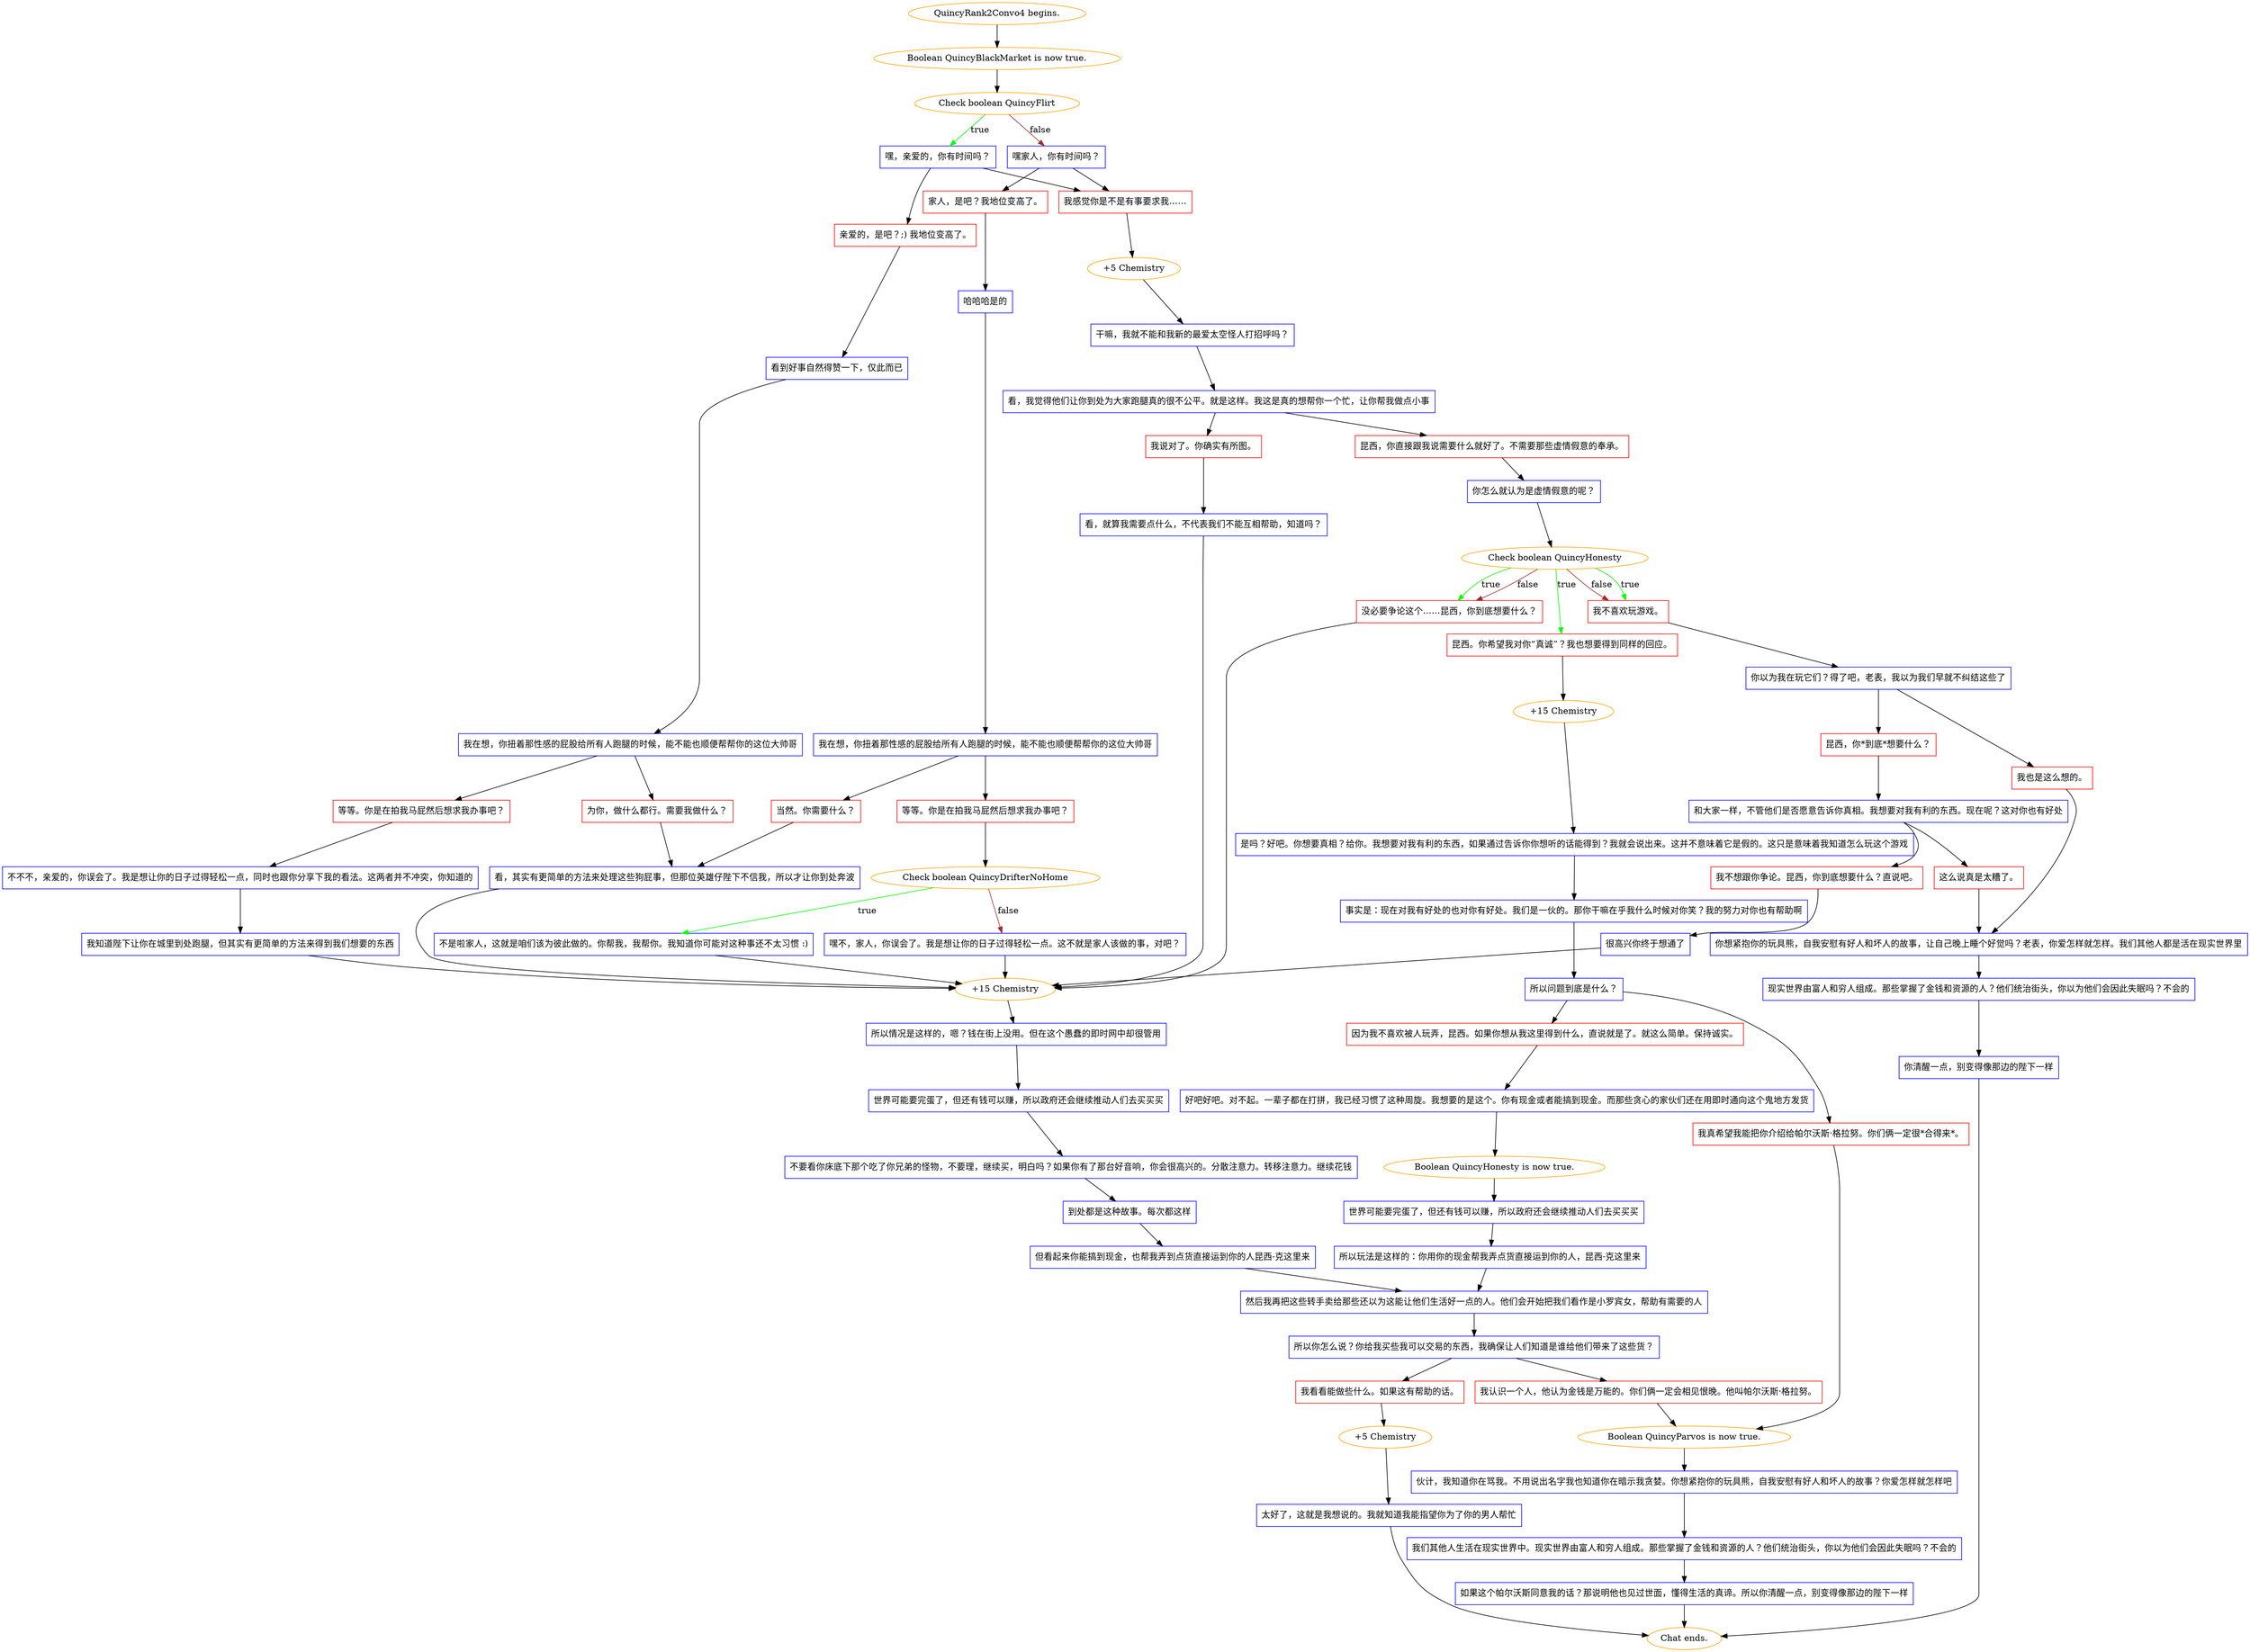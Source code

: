 digraph {
	"QuincyRank2Convo4 begins." [color=orange];
		"QuincyRank2Convo4 begins." -> j3671517917;
	j3671517917 [label="Boolean QuincyBlackMarket is now true.",color=orange];
		j3671517917 -> j3865965441;
	j3865965441 [label="Check boolean QuincyFlirt",color=orange];
		j3865965441 -> j940151455 [label=true,color=green];
		j3865965441 -> j1320743145 [label=false,color=brown];
	j940151455 [label="嘿，亲爱的，你有时间吗？",shape=box,color=blue];
		j940151455 -> j325061085;
		j940151455 -> j4210536715;
	j1320743145 [label="嘿家人，你有时间吗？",shape=box,color=blue];
		j1320743145 -> j1360310385;
		j1320743145 -> j4210536715;
	j325061085 [label="亲爱的，是吧？;) 我地位变高了。",shape=box,color=red];
		j325061085 -> j524401100;
	j4210536715 [label="我感觉你是不是有事要求我……",shape=box,color=red];
		j4210536715 -> j1277619257;
	j1360310385 [label="家人，是吧？我地位变高了。",shape=box,color=red];
		j1360310385 -> j2313380728;
	j524401100 [label="看到好事自然得赞一下，仅此而已",shape=box,color=blue];
		j524401100 -> j3366916084;
	j1277619257 [label="+5 Chemistry",color=orange];
		j1277619257 -> j936757337;
	j2313380728 [label="哈哈哈是的",shape=box,color=blue];
		j2313380728 -> j923625310;
	j3366916084 [label="我在想，你扭着那性感的屁股给所有人跑腿的时候，能不能也顺便帮帮你的这位大帅哥",shape=box,color=blue];
		j3366916084 -> j175615030;
		j3366916084 -> j671057369;
	j936757337 [label="干嘛，我就不能和我新的最爱太空怪人打招呼吗？",shape=box,color=blue];
		j936757337 -> j2738775910;
	j923625310 [label="我在想，你扭着那性感的屁股给所有人跑腿的时候，能不能也顺便帮帮你的这位大帅哥",shape=box,color=blue];
		j923625310 -> j634043327;
		j923625310 -> j2512302338;
	j175615030 [label="为你，做什么都行。需要我做什么？",shape=box,color=red];
		j175615030 -> j2634996391;
	j671057369 [label="等等。你是在拍我马屁然后想求我办事吧？",shape=box,color=red];
		j671057369 -> j355656023;
	j2738775910 [label="看，我觉得他们让你到处为大家跑腿真的很不公平。就是这样。我这是真的想帮你一个忙，让你帮我做点小事",shape=box,color=blue];
		j2738775910 -> j3112246891;
		j2738775910 -> j1831242020;
	j634043327 [label="当然。你需要什么？",shape=box,color=red];
		j634043327 -> j2634996391;
	j2512302338 [label="等等。你是在拍我马屁然后想求我办事吧？",shape=box,color=red];
		j2512302338 -> j3576378402;
	j2634996391 [label="看，其实有更简单的方法来处理这些狗屁事，但那位英雄仔陛下不信我，所以才让你到处奔波",shape=box,color=blue];
		j2634996391 -> j2222697195;
	j355656023 [label="不不不，亲爱的，你误会了。我是想让你的日子过得轻松一点，同时也跟你分享下我的看法。这两者并不冲突，你知道的",shape=box,color=blue];
		j355656023 -> j1126835867;
	j3112246891 [label="我说对了。你确实有所图。",shape=box,color=red];
		j3112246891 -> j2996939518;
	j1831242020 [label="昆西，你直接跟我说需要什么就好了。不需要那些虚情假意的奉承。",shape=box,color=red];
		j1831242020 -> j3118387073;
	j3576378402 [label="Check boolean QuincyDrifterNoHome",color=orange];
		j3576378402 -> j363193631 [label=true,color=green];
		j3576378402 -> j907430974 [label=false,color=brown];
	j2222697195 [label="+15 Chemistry",color=orange];
		j2222697195 -> j1494284017;
	j1126835867 [label="我知道陛下让你在城里到处跑腿，但其实有更简单的方法来得到我们想要的东西",shape=box,color=blue];
		j1126835867 -> j2222697195;
	j2996939518 [label="看，就算我需要点什么，不代表我们不能互相帮助，知道吗？",shape=box,color=blue];
		j2996939518 -> j2222697195;
	j3118387073 [label="你怎么就认为是虚情假意的呢？",shape=box,color=blue];
		j3118387073 -> j3330925528;
	j363193631 [label="不是啦家人，这就是咱们该为彼此做的。你帮我，我帮你。我知道你可能对这种事还不太习惯 :)",shape=box,color=blue];
		j363193631 -> j2222697195;
	j907430974 [label="嘿不，家人，你误会了。我是想让你的日子过得轻松一点。这不就是家人该做的事，对吧？",shape=box,color=blue];
		j907430974 -> j2222697195;
	j1494284017 [label="所以情况是这样的，嗯？钱在街上没用。但在这个愚蠢的即时网中却很管用",shape=box,color=blue];
		j1494284017 -> j1277144316;
	j3330925528 [label="Check boolean QuincyHonesty",color=orange];
		j3330925528 -> j645531020 [label=true,color=green];
		j3330925528 -> j1380205605 [label=true,color=green];
		j3330925528 -> j433480223 [label=true,color=green];
		j3330925528 -> j1380205605 [label=false,color=brown];
		j3330925528 -> j433480223 [label=false,color=brown];
	j1277144316 [label="世界可能要完蛋了，但还有钱可以赚，所以政府还会继续推动人们去买买买",shape=box,color=blue];
		j1277144316 -> j3898386115;
	j645531020 [label="昆西。你希望我对你“真诚”？我也想要得到同样的回应。",shape=box,color=red];
		j645531020 -> j2515413021;
	j1380205605 [label="我不喜欢玩游戏。",shape=box,color=red];
		j1380205605 -> j1487702115;
	j433480223 [label="没必要争论这个……昆西，你到底想要什么？",shape=box,color=red];
		j433480223 -> j2222697195;
	j3898386115 [label="不要看你床底下那个吃了你兄弟的怪物，不要理，继续买，明白吗？如果你有了那台好音响，你会很高兴的。分散注意力。转移注意力。继续花钱",shape=box,color=blue];
		j3898386115 -> j1737268274;
	j2515413021 [label="+15 Chemistry",color=orange];
		j2515413021 -> j1233225390;
	j1487702115 [label="你以为我在玩它们？得了吧，老表，我以为我们早就不纠结这些了",shape=box,color=blue];
		j1487702115 -> j2635273838;
		j1487702115 -> j776778766;
	j1737268274 [label="到处都是这种故事。每次都这样",shape=box,color=blue];
		j1737268274 -> j3160687769;
	j1233225390 [label="是吗？好吧。你想要真相？给你。我想要对我有利的东西，如果通过告诉你你想听的话能得到？我就会说出来。这并不意味着它是假的。这只是意味着我知道怎么玩这个游戏",shape=box,color=blue];
		j1233225390 -> j1505620426;
	j2635273838 [label="我也是这么想的。",shape=box,color=red];
		j2635273838 -> j3714967822;
	j776778766 [label="昆西，你*到底*想要什么？",shape=box,color=red];
		j776778766 -> j3929369867;
	j3160687769 [label="但看起来你能搞到现金，也帮我弄到点货直接运到你的人昆西-克这里来",shape=box,color=blue];
		j3160687769 -> j3577904490;
	j1505620426 [label="事实是：现在对我有好处的也对你有好处。我们是一伙的。那你干嘛在乎我什么时候对你笑？我的努力对你也有帮助啊",shape=box,color=blue];
		j1505620426 -> j2496754874;
	j3714967822 [label="你想紧抱你的玩具熊，自我安慰有好人和坏人的故事，让自己晚上睡个好觉吗？老表，你爱怎样就怎样。我们其他人都是活在现实世界里",shape=box,color=blue];
		j3714967822 -> j281301752;
	j3929369867 [label="和大家一样，不管他们是否愿意告诉你真相。我想要对我有利的东西。现在呢？这对你也有好处",shape=box,color=blue];
		j3929369867 -> j1357656734;
		j3929369867 -> j2589188741;
	j3577904490 [label="然后我再把这些转手卖给那些还以为这能让他们生活好一点的人。他们会开始把我们看作是小罗宾女，帮助有需要的人",shape=box,color=blue];
		j3577904490 -> j586920574;
	j2496754874 [label="所以问题到底是什么？",shape=box,color=blue];
		j2496754874 -> j3371206553;
		j2496754874 -> j2688144263;
	j281301752 [label="现实世界由富人和穷人组成。那些掌握了金钱和资源的人？他们统治街头，你以为他们会因此失眠吗？不会的",shape=box,color=blue];
		j281301752 -> j3657958265;
	j1357656734 [label="这么说真是太糟了。",shape=box,color=red];
		j1357656734 -> j3714967822;
	j2589188741 [label="我不想跟你争论。昆西，你到底想要什么？直说吧。",shape=box,color=red];
		j2589188741 -> j3942748955;
	j586920574 [label="所以你怎么说？你给我买些我可以交易的东西，我确保让人们知道是谁给他们带来了这些货？",shape=box,color=blue];
		j586920574 -> j3511213643;
		j586920574 -> j1292172110;
	j3371206553 [label="我真希望我能把你介绍给帕尔沃斯·格拉努。你们俩一定很*合得来*。",shape=box,color=red];
		j3371206553 -> j1689200865;
	j2688144263 [label="因为我不喜欢被人玩弄，昆西。如果你想从我这里得到什么，直说就是了。就这么简单。保持诚实。",shape=box,color=red];
		j2688144263 -> j1792766355;
	j3657958265 [label="你清醒一点，别变得像那边的陛下一样",shape=box,color=blue];
		j3657958265 -> "Chat ends.";
	j3942748955 [label="很高兴你终于想通了",shape=box,color=blue];
		j3942748955 -> j2222697195;
	j3511213643 [label="我看看能做些什么。如果这有帮助的话。",shape=box,color=red];
		j3511213643 -> j1320240451;
	j1292172110 [label="我认识一个人，他认为金钱是万能的。你们俩一定会相见恨晚。他叫帕尔沃斯·格拉努。",shape=box,color=red];
		j1292172110 -> j1689200865;
	j1689200865 [label="Boolean QuincyParvos is now true.",color=orange];
		j1689200865 -> j3845284993;
	j1792766355 [label="好吧好吧。对不起。一辈子都在打拼，我已经习惯了这种周旋。我想要的是这个。你有现金或者能搞到现金。而那些贪心的家伙们还在用即时通向这个鬼地方发货",shape=box,color=blue];
		j1792766355 -> j15900786;
	"Chat ends." [color=orange];
	j1320240451 [label="+5 Chemistry",color=orange];
		j1320240451 -> j493751336;
	j3845284993 [label="伙计，我知道你在骂我。不用说出名字我也知道你在暗示我贪婪。你想紧抱你的玩具熊，自我安慰有好人和坏人的故事？你爱怎样就怎样吧",shape=box,color=blue];
		j3845284993 -> j2413102753;
	j15900786 [label="Boolean QuincyHonesty is now true.",color=orange];
		j15900786 -> j1656667554;
	j493751336 [label="太好了，这就是我想说的。我就知道我能指望你为了你的男人帮忙",shape=box,color=blue];
		j493751336 -> "Chat ends.";
	j2413102753 [label="我们其他人生活在现实世界中。现实世界由富人和穷人组成。那些掌握了金钱和资源的人？他们统治街头，你以为他们会因此失眠吗？不会的",shape=box,color=blue];
		j2413102753 -> j3282628325;
	j1656667554 [label="世界可能要完蛋了，但还有钱可以赚，所以政府还会继续推动人们去买买买",shape=box,color=blue];
		j1656667554 -> j511383361;
	j3282628325 [label="如果这个帕尔沃斯同意我的话？那说明他也见过世面，懂得生活的真谛。所以你清醒一点，别变得像那边的陛下一样",shape=box,color=blue];
		j3282628325 -> "Chat ends.";
	j511383361 [label="所以玩法是这样的：你用你的现金帮我弄点货直接运到你的人，昆西-克这里来",shape=box,color=blue];
		j511383361 -> j3577904490;
}
